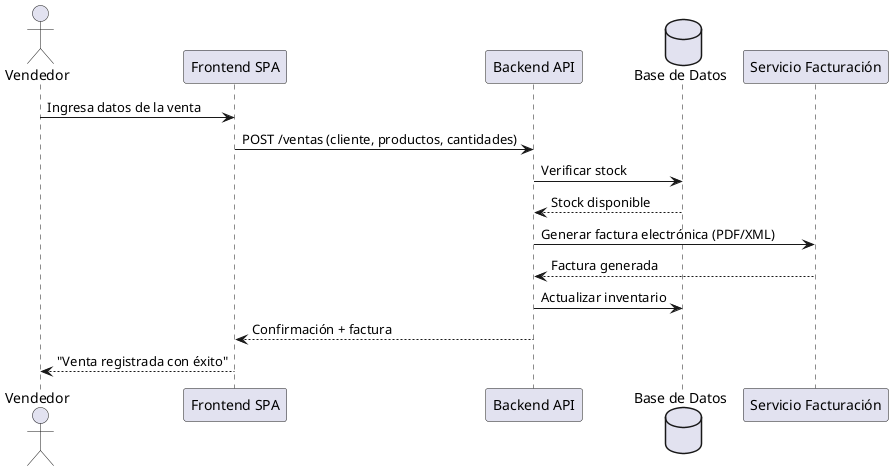 @startuml
actor Vendedor as v
participant "Frontend SPA" as spa
participant "Backend API" as api
database "Base de Datos" as db
participant "Servicio Facturación" as fact

v -> spa: Ingresa datos de la venta
spa -> api: POST /ventas (cliente, productos, cantidades)
api -> db: Verificar stock
db --> api: Stock disponible

api -> fact: Generar factura electrónica (PDF/XML)
fact --> api: Factura generada

api -> db: Actualizar inventario
api --> spa: Confirmación + factura

spa --> v: "Venta registrada con éxito"
@enduml

